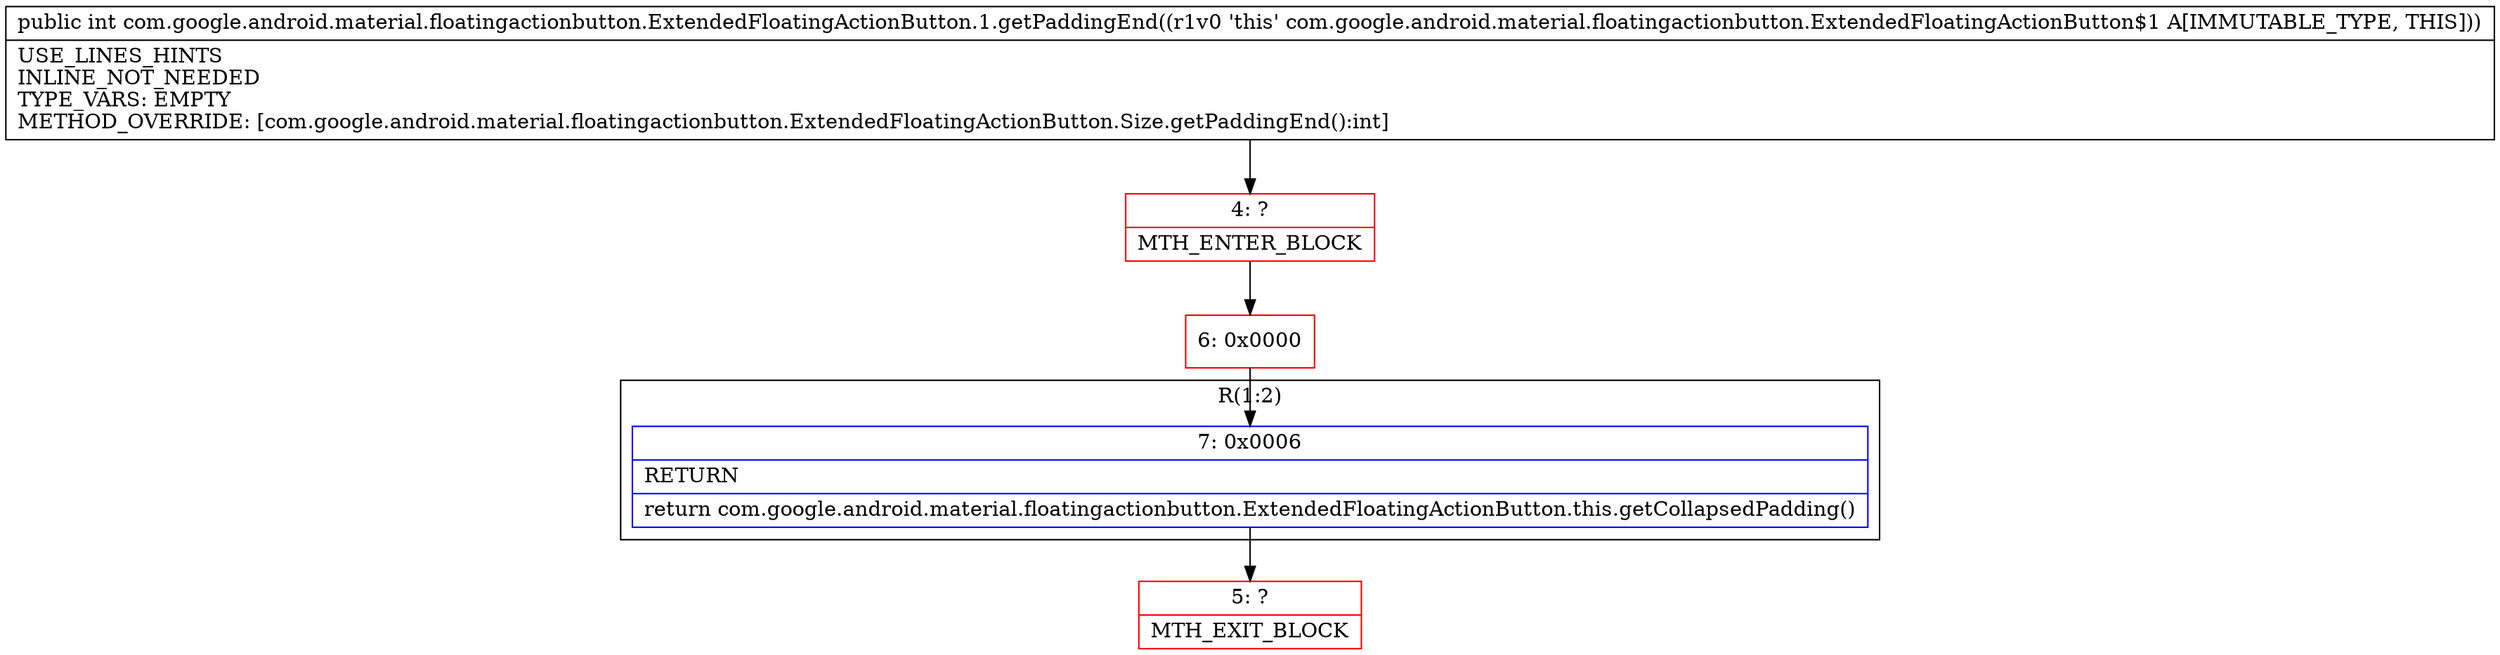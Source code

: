 digraph "CFG forcom.google.android.material.floatingactionbutton.ExtendedFloatingActionButton.1.getPaddingEnd()I" {
subgraph cluster_Region_163092012 {
label = "R(1:2)";
node [shape=record,color=blue];
Node_7 [shape=record,label="{7\:\ 0x0006|RETURN\l|return com.google.android.material.floatingactionbutton.ExtendedFloatingActionButton.this.getCollapsedPadding()\l}"];
}
Node_4 [shape=record,color=red,label="{4\:\ ?|MTH_ENTER_BLOCK\l}"];
Node_6 [shape=record,color=red,label="{6\:\ 0x0000}"];
Node_5 [shape=record,color=red,label="{5\:\ ?|MTH_EXIT_BLOCK\l}"];
MethodNode[shape=record,label="{public int com.google.android.material.floatingactionbutton.ExtendedFloatingActionButton.1.getPaddingEnd((r1v0 'this' com.google.android.material.floatingactionbutton.ExtendedFloatingActionButton$1 A[IMMUTABLE_TYPE, THIS]))  | USE_LINES_HINTS\lINLINE_NOT_NEEDED\lTYPE_VARS: EMPTY\lMETHOD_OVERRIDE: [com.google.android.material.floatingactionbutton.ExtendedFloatingActionButton.Size.getPaddingEnd():int]\l}"];
MethodNode -> Node_4;Node_7 -> Node_5;
Node_4 -> Node_6;
Node_6 -> Node_7;
}

